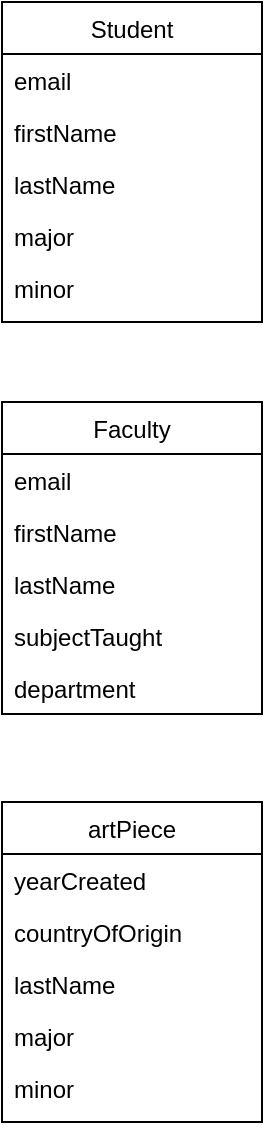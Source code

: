 <mxfile version="14.1.8" type="device"><diagram id="uQuHhCgFrTZzdQmWQwyx" name="Page-1"><mxGraphModel dx="1422" dy="822" grid="1" gridSize="10" guides="1" tooltips="1" connect="1" arrows="1" fold="1" page="1" pageScale="1" pageWidth="850" pageHeight="1100" math="0" shadow="0"><root><mxCell id="0"/><mxCell id="1" parent="0"/><mxCell id="aKVwCn9lK2yAUrVlGhoS-1" value="Student" style="swimlane;fontStyle=0;childLayout=stackLayout;horizontal=1;startSize=26;fillColor=none;horizontalStack=0;resizeParent=1;resizeParentMax=0;resizeLast=0;collapsible=1;marginBottom=0;" vertex="1" parent="1"><mxGeometry x="40" y="40" width="130" height="160" as="geometry"/></mxCell><mxCell id="aKVwCn9lK2yAUrVlGhoS-2" value="email" style="text;strokeColor=none;fillColor=none;align=left;verticalAlign=top;spacingLeft=4;spacingRight=4;overflow=hidden;rotatable=0;points=[[0,0.5],[1,0.5]];portConstraint=eastwest;" vertex="1" parent="aKVwCn9lK2yAUrVlGhoS-1"><mxGeometry y="26" width="130" height="26" as="geometry"/></mxCell><mxCell id="aKVwCn9lK2yAUrVlGhoS-3" value="firstName" style="text;strokeColor=none;fillColor=none;align=left;verticalAlign=top;spacingLeft=4;spacingRight=4;overflow=hidden;rotatable=0;points=[[0,0.5],[1,0.5]];portConstraint=eastwest;" vertex="1" parent="aKVwCn9lK2yAUrVlGhoS-1"><mxGeometry y="52" width="130" height="26" as="geometry"/></mxCell><mxCell id="aKVwCn9lK2yAUrVlGhoS-4" value="lastName" style="text;strokeColor=none;fillColor=none;align=left;verticalAlign=top;spacingLeft=4;spacingRight=4;overflow=hidden;rotatable=0;points=[[0,0.5],[1,0.5]];portConstraint=eastwest;" vertex="1" parent="aKVwCn9lK2yAUrVlGhoS-1"><mxGeometry y="78" width="130" height="26" as="geometry"/></mxCell><mxCell id="aKVwCn9lK2yAUrVlGhoS-5" value="major" style="text;strokeColor=none;fillColor=none;align=left;verticalAlign=top;spacingLeft=4;spacingRight=4;overflow=hidden;rotatable=0;points=[[0,0.5],[1,0.5]];portConstraint=eastwest;" vertex="1" parent="aKVwCn9lK2yAUrVlGhoS-1"><mxGeometry y="104" width="130" height="26" as="geometry"/></mxCell><mxCell id="aKVwCn9lK2yAUrVlGhoS-6" value="minor" style="text;strokeColor=none;fillColor=none;align=left;verticalAlign=top;spacingLeft=4;spacingRight=4;overflow=hidden;rotatable=0;points=[[0,0.5],[1,0.5]];portConstraint=eastwest;" vertex="1" parent="aKVwCn9lK2yAUrVlGhoS-1"><mxGeometry y="130" width="130" height="30" as="geometry"/></mxCell><mxCell id="aKVwCn9lK2yAUrVlGhoS-7" value="Faculty" style="swimlane;fontStyle=0;childLayout=stackLayout;horizontal=1;startSize=26;fillColor=none;horizontalStack=0;resizeParent=1;resizeParentMax=0;resizeLast=0;collapsible=1;marginBottom=0;" vertex="1" parent="1"><mxGeometry x="40" y="240" width="130" height="156" as="geometry"/></mxCell><mxCell id="aKVwCn9lK2yAUrVlGhoS-8" value="email" style="text;strokeColor=none;fillColor=none;align=left;verticalAlign=top;spacingLeft=4;spacingRight=4;overflow=hidden;rotatable=0;points=[[0,0.5],[1,0.5]];portConstraint=eastwest;" vertex="1" parent="aKVwCn9lK2yAUrVlGhoS-7"><mxGeometry y="26" width="130" height="26" as="geometry"/></mxCell><mxCell id="aKVwCn9lK2yAUrVlGhoS-9" value="firstName" style="text;strokeColor=none;fillColor=none;align=left;verticalAlign=top;spacingLeft=4;spacingRight=4;overflow=hidden;rotatable=0;points=[[0,0.5],[1,0.5]];portConstraint=eastwest;" vertex="1" parent="aKVwCn9lK2yAUrVlGhoS-7"><mxGeometry y="52" width="130" height="26" as="geometry"/></mxCell><mxCell id="aKVwCn9lK2yAUrVlGhoS-10" value="lastName" style="text;strokeColor=none;fillColor=none;align=left;verticalAlign=top;spacingLeft=4;spacingRight=4;overflow=hidden;rotatable=0;points=[[0,0.5],[1,0.5]];portConstraint=eastwest;" vertex="1" parent="aKVwCn9lK2yAUrVlGhoS-7"><mxGeometry y="78" width="130" height="26" as="geometry"/></mxCell><mxCell id="aKVwCn9lK2yAUrVlGhoS-11" value="subjectTaught" style="text;strokeColor=none;fillColor=none;align=left;verticalAlign=top;spacingLeft=4;spacingRight=4;overflow=hidden;rotatable=0;points=[[0,0.5],[1,0.5]];portConstraint=eastwest;" vertex="1" parent="aKVwCn9lK2yAUrVlGhoS-7"><mxGeometry y="104" width="130" height="26" as="geometry"/></mxCell><mxCell id="aKVwCn9lK2yAUrVlGhoS-19" value="department" style="text;strokeColor=none;fillColor=none;align=left;verticalAlign=top;spacingLeft=4;spacingRight=4;overflow=hidden;rotatable=0;points=[[0,0.5],[1,0.5]];portConstraint=eastwest;" vertex="1" parent="aKVwCn9lK2yAUrVlGhoS-7"><mxGeometry y="130" width="130" height="26" as="geometry"/></mxCell><mxCell id="aKVwCn9lK2yAUrVlGhoS-13" value="artPiece" style="swimlane;fontStyle=0;childLayout=stackLayout;horizontal=1;startSize=26;fillColor=none;horizontalStack=0;resizeParent=1;resizeParentMax=0;resizeLast=0;collapsible=1;marginBottom=0;" vertex="1" parent="1"><mxGeometry x="40" y="440" width="130" height="160" as="geometry"/></mxCell><mxCell id="aKVwCn9lK2yAUrVlGhoS-14" value="yearCreated" style="text;strokeColor=none;fillColor=none;align=left;verticalAlign=top;spacingLeft=4;spacingRight=4;overflow=hidden;rotatable=0;points=[[0,0.5],[1,0.5]];portConstraint=eastwest;" vertex="1" parent="aKVwCn9lK2yAUrVlGhoS-13"><mxGeometry y="26" width="130" height="26" as="geometry"/></mxCell><mxCell id="aKVwCn9lK2yAUrVlGhoS-15" value="countryOfOrigin" style="text;strokeColor=none;fillColor=none;align=left;verticalAlign=top;spacingLeft=4;spacingRight=4;overflow=hidden;rotatable=0;points=[[0,0.5],[1,0.5]];portConstraint=eastwest;" vertex="1" parent="aKVwCn9lK2yAUrVlGhoS-13"><mxGeometry y="52" width="130" height="26" as="geometry"/></mxCell><mxCell id="aKVwCn9lK2yAUrVlGhoS-16" value="lastName" style="text;strokeColor=none;fillColor=none;align=left;verticalAlign=top;spacingLeft=4;spacingRight=4;overflow=hidden;rotatable=0;points=[[0,0.5],[1,0.5]];portConstraint=eastwest;" vertex="1" parent="aKVwCn9lK2yAUrVlGhoS-13"><mxGeometry y="78" width="130" height="26" as="geometry"/></mxCell><mxCell id="aKVwCn9lK2yAUrVlGhoS-17" value="major" style="text;strokeColor=none;fillColor=none;align=left;verticalAlign=top;spacingLeft=4;spacingRight=4;overflow=hidden;rotatable=0;points=[[0,0.5],[1,0.5]];portConstraint=eastwest;" vertex="1" parent="aKVwCn9lK2yAUrVlGhoS-13"><mxGeometry y="104" width="130" height="26" as="geometry"/></mxCell><mxCell id="aKVwCn9lK2yAUrVlGhoS-18" value="minor" style="text;strokeColor=none;fillColor=none;align=left;verticalAlign=top;spacingLeft=4;spacingRight=4;overflow=hidden;rotatable=0;points=[[0,0.5],[1,0.5]];portConstraint=eastwest;" vertex="1" parent="aKVwCn9lK2yAUrVlGhoS-13"><mxGeometry y="130" width="130" height="30" as="geometry"/></mxCell></root></mxGraphModel></diagram></mxfile>